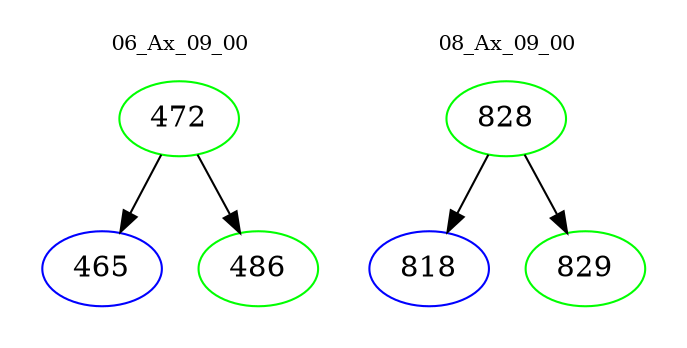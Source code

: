 digraph{
subgraph cluster_0 {
color = white
label = "06_Ax_09_00";
fontsize=10;
T0_472 [label="472", color="green"]
T0_472 -> T0_465 [color="black"]
T0_465 [label="465", color="blue"]
T0_472 -> T0_486 [color="black"]
T0_486 [label="486", color="green"]
}
subgraph cluster_1 {
color = white
label = "08_Ax_09_00";
fontsize=10;
T1_828 [label="828", color="green"]
T1_828 -> T1_818 [color="black"]
T1_818 [label="818", color="blue"]
T1_828 -> T1_829 [color="black"]
T1_829 [label="829", color="green"]
}
}
